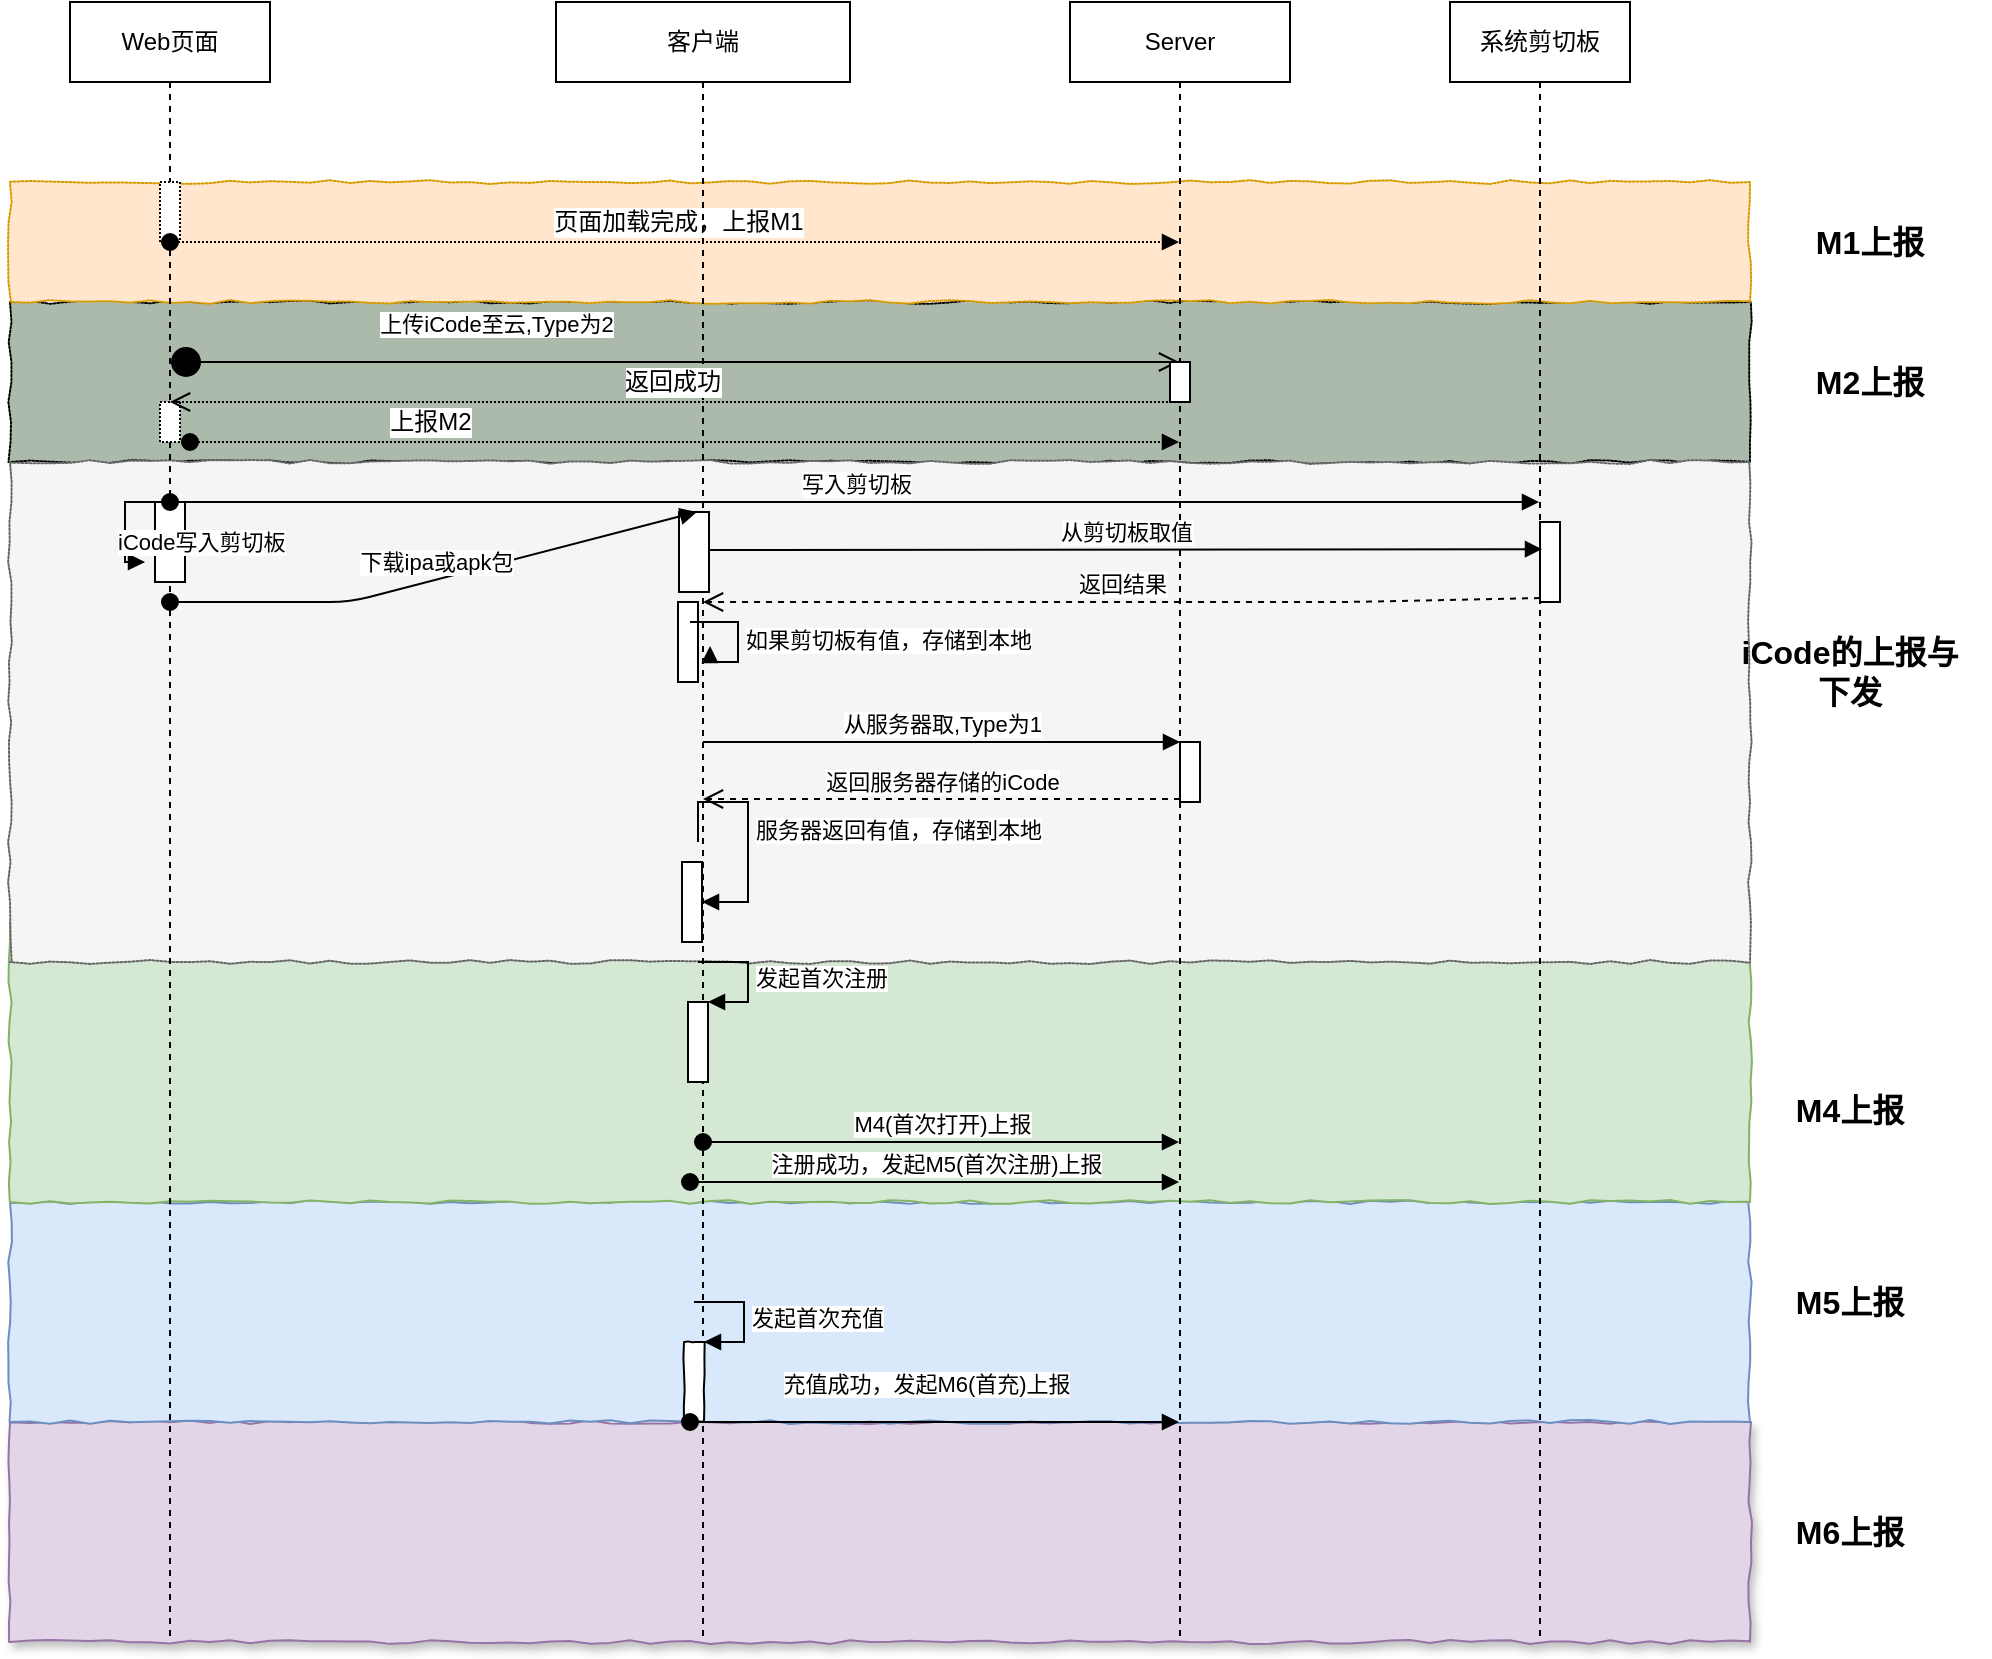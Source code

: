 <mxfile version="10.7.7" type="github"><diagram id="KuDxBfszrxAnam2XZdTy" name="Page-1"><mxGraphModel dx="1394" dy="764" grid="1" gridSize="10" guides="1" tooltips="1" connect="1" arrows="1" fold="1" page="1" pageScale="1" pageWidth="827" pageHeight="1169" math="0" shadow="0"><root><mxCell id="0"/><mxCell id="1" parent="0"/><mxCell id="Y66CrLRCLnVCdqmLz18k-22" value="" style="rounded=0;whiteSpace=wrap;html=1;dashed=1;dashPattern=1 1;comic=1;fillColor=#ABBAAA;" vertex="1" parent="1"><mxGeometry x="90" y="160" width="870" height="80" as="geometry"/></mxCell><mxCell id="Y66CrLRCLnVCdqmLz18k-20" value="" style="rounded=0;whiteSpace=wrap;html=1;dashed=1;dashPattern=1 1;comic=1;fillColor=#ffe6cc;strokeColor=#d79b00;" vertex="1" parent="1"><mxGeometry x="90" y="100" width="870" height="60" as="geometry"/></mxCell><mxCell id="Xbw5VLq4ikStmexM9F53-58" value="" style="rounded=0;whiteSpace=wrap;html=1;shadow=1;comic=1;fillColor=#e1d5e7;strokeColor=#9673a6;" parent="1" vertex="1"><mxGeometry x="90" y="720" width="870" height="110" as="geometry"/></mxCell><mxCell id="Xbw5VLq4ikStmexM9F53-48" value="" style="rounded=0;whiteSpace=wrap;html=1;shadow=0;comic=1;fillColor=#dae8fc;strokeColor=#6c8ebf;" parent="1" vertex="1"><mxGeometry x="90" y="610" width="870" height="110" as="geometry"/></mxCell><mxCell id="Xbw5VLq4ikStmexM9F53-46" value="" style="rounded=0;whiteSpace=wrap;html=1;fillColor=#d5e8d4;shadow=0;strokeColor=#82b366;comic=1;" parent="1" vertex="1"><mxGeometry x="90" y="470" width="870" height="140" as="geometry"/></mxCell><mxCell id="Xbw5VLq4ikStmexM9F53-39" value="" style="rounded=0;whiteSpace=wrap;html=1;fillColor=#f5f5f5;strokeColor=#666666;fontColor=#333333;comic=1;shadow=0;dashed=1;dashPattern=1 1;" parent="1" vertex="1"><mxGeometry x="90" y="240" width="870" height="250" as="geometry"/></mxCell><mxCell id="Xbw5VLq4ikStmexM9F53-1" value="Web页面" style="shape=umlLifeline;perimeter=lifelinePerimeter;whiteSpace=wrap;html=1;container=1;collapsible=0;recursiveResize=0;outlineConnect=0;" parent="1" vertex="1"><mxGeometry x="120" y="10" width="100" height="820" as="geometry"/></mxCell><mxCell id="Xbw5VLq4ikStmexM9F53-19" value="" style="html=1;points=[];perimeter=orthogonalPerimeter;" parent="Xbw5VLq4ikStmexM9F53-1" vertex="1"><mxGeometry x="42.5" y="250" width="15" height="40" as="geometry"/></mxCell><mxCell id="Xbw5VLq4ikStmexM9F53-18" value="iCode写入剪切板" style="edgeStyle=orthogonalEdgeStyle;html=1;align=left;spacingLeft=2;endArrow=block;rounded=0;" parent="Xbw5VLq4ikStmexM9F53-1" edge="1"><mxGeometry x="0.487" y="-8" relative="1" as="geometry"><mxPoint x="50" y="250" as="sourcePoint"/><Array as="points"><mxPoint x="57.5" y="250"/><mxPoint x="27.5" y="250"/><mxPoint x="27.5" y="280"/><mxPoint x="57.5" y="280"/></Array><mxPoint x="37.5" y="280" as="targetPoint"/><mxPoint as="offset"/></mxGeometry></mxCell><mxCell id="Y66CrLRCLnVCdqmLz18k-12" value="" style="html=1;points=[];perimeter=orthogonalPerimeter;dashed=1;dashPattern=1 1;" vertex="1" parent="Xbw5VLq4ikStmexM9F53-1"><mxGeometry x="45" y="200" width="10" height="20" as="geometry"/></mxCell><mxCell id="Y66CrLRCLnVCdqmLz18k-13" value="dispatch" style="html=1;verticalAlign=bottom;startArrow=oval;startFill=1;endArrow=block;startSize=8;dashed=1;dashPattern=1 1;" edge="1" parent="Xbw5VLq4ikStmexM9F53-1" target="Xbw5VLq4ikStmexM9F53-2"><mxGeometry x="-0.515" width="60" relative="1" as="geometry"><mxPoint x="60" y="220" as="sourcePoint"/><mxPoint x="120" y="220" as="targetPoint"/><mxPoint as="offset"/></mxGeometry></mxCell><mxCell id="Y66CrLRCLnVCdqmLz18k-15" value="上报M2" style="text;html=1;resizable=0;points=[];align=center;verticalAlign=middle;labelBackgroundColor=#ffffff;" vertex="1" connectable="0" parent="Y66CrLRCLnVCdqmLz18k-13"><mxGeometry x="-0.401" y="1" relative="1" as="geometry"><mxPoint x="-28" y="-9" as="offset"/></mxGeometry></mxCell><mxCell id="Y66CrLRCLnVCdqmLz18k-17" value="" style="html=1;points=[];perimeter=orthogonalPerimeter;dashed=1;dashPattern=1 1;" vertex="1" parent="Xbw5VLq4ikStmexM9F53-1"><mxGeometry x="45" y="90" width="10" height="30" as="geometry"/></mxCell><mxCell id="Y66CrLRCLnVCdqmLz18k-18" value="dispatch" style="html=1;verticalAlign=bottom;startArrow=oval;startFill=1;endArrow=block;startSize=8;dashed=1;dashPattern=1 1;" edge="1" parent="Xbw5VLq4ikStmexM9F53-1" target="Xbw5VLq4ikStmexM9F53-2"><mxGeometry width="60" relative="1" as="geometry"><mxPoint x="50" y="120" as="sourcePoint"/><mxPoint x="110" y="120" as="targetPoint"/></mxGeometry></mxCell><mxCell id="Y66CrLRCLnVCdqmLz18k-19" value="页面加载完成，上报M1" style="text;html=1;resizable=0;points=[];align=center;verticalAlign=middle;labelBackgroundColor=#ffffff;" vertex="1" connectable="0" parent="Y66CrLRCLnVCdqmLz18k-18"><mxGeometry x="-0.156" relative="1" as="geometry"><mxPoint x="41" y="-10" as="offset"/></mxGeometry></mxCell><mxCell id="Xbw5VLq4ikStmexM9F53-2" value="Server" style="shape=umlLifeline;perimeter=lifelinePerimeter;whiteSpace=wrap;html=1;container=1;collapsible=0;recursiveResize=0;outlineConnect=0;" parent="1" vertex="1"><mxGeometry x="620" y="10" width="110" height="820" as="geometry"/></mxCell><mxCell id="Xbw5VLq4ikStmexM9F53-34" value="" style="html=1;points=[];perimeter=orthogonalPerimeter;" parent="Xbw5VLq4ikStmexM9F53-2" vertex="1"><mxGeometry x="55" y="370" width="10" height="30" as="geometry"/></mxCell><mxCell id="Xbw5VLq4ikStmexM9F53-3" value="客户端" style="shape=umlLifeline;perimeter=lifelinePerimeter;whiteSpace=wrap;html=1;container=1;collapsible=0;recursiveResize=0;outlineConnect=0;" parent="1" vertex="1"><mxGeometry x="363" y="10" width="147" height="820" as="geometry"/></mxCell><mxCell id="Xbw5VLq4ikStmexM9F53-21" value="" style="html=1;points=[];perimeter=orthogonalPerimeter;" parent="Xbw5VLq4ikStmexM9F53-3" vertex="1"><mxGeometry x="61.5" y="255" width="15" height="40" as="geometry"/></mxCell><mxCell id="Xbw5VLq4ikStmexM9F53-32" value="" style="html=1;points=[];perimeter=orthogonalPerimeter;" parent="Xbw5VLq4ikStmexM9F53-3" vertex="1"><mxGeometry x="61" y="300" width="10" height="40" as="geometry"/></mxCell><mxCell id="Xbw5VLq4ikStmexM9F53-33" value="如果剪切板有值，存储到本地" style="edgeStyle=orthogonalEdgeStyle;html=1;align=left;spacingLeft=2;endArrow=block;rounded=0;entryX=1.6;entryY=0.55;entryDx=0;entryDy=0;entryPerimeter=0;" parent="Xbw5VLq4ikStmexM9F53-3" target="Xbw5VLq4ikStmexM9F53-32" edge="1"><mxGeometry relative="1" as="geometry"><mxPoint x="67" y="310" as="sourcePoint"/><Array as="points"><mxPoint x="91" y="310"/><mxPoint x="91" y="330"/><mxPoint x="77" y="330"/></Array><mxPoint x="67" y="320" as="targetPoint"/></mxGeometry></mxCell><mxCell id="Xbw5VLq4ikStmexM9F53-37" value="" style="html=1;points=[];perimeter=orthogonalPerimeter;" parent="Xbw5VLq4ikStmexM9F53-3" vertex="1"><mxGeometry x="63" y="430" width="10" height="40" as="geometry"/></mxCell><mxCell id="Xbw5VLq4ikStmexM9F53-38" value="服务器返回有值，存储到本地" style="edgeStyle=orthogonalEdgeStyle;html=1;align=left;spacingLeft=2;endArrow=block;rounded=0;" parent="Xbw5VLq4ikStmexM9F53-3" edge="1"><mxGeometry relative="1" as="geometry"><mxPoint x="71" y="420" as="sourcePoint"/><Array as="points"><mxPoint x="71" y="400"/><mxPoint x="96" y="400"/><mxPoint x="96" y="450"/><mxPoint x="73" y="450"/></Array><mxPoint x="73" y="450" as="targetPoint"/></mxGeometry></mxCell><mxCell id="Xbw5VLq4ikStmexM9F53-44" value="注册成功，发起M5(首次注册)上报" style="html=1;verticalAlign=bottom;startArrow=oval;startFill=1;endArrow=block;startSize=8;" parent="Xbw5VLq4ikStmexM9F53-3" target="Xbw5VLq4ikStmexM9F53-2" edge="1"><mxGeometry width="60" relative="1" as="geometry"><mxPoint x="67" y="590" as="sourcePoint"/><mxPoint x="127" y="590" as="targetPoint"/></mxGeometry></mxCell><mxCell id="Xbw5VLq4ikStmexM9F53-55" value="" style="html=1;points=[];perimeter=orthogonalPerimeter;rounded=0;shadow=0;comic=1;fillColor=#FFFFFF;" parent="Xbw5VLq4ikStmexM9F53-3" vertex="1"><mxGeometry x="64" y="670" width="10" height="40" as="geometry"/></mxCell><mxCell id="Xbw5VLq4ikStmexM9F53-56" value="发起首次充值" style="edgeStyle=orthogonalEdgeStyle;html=1;align=left;spacingLeft=2;endArrow=block;rounded=0;entryX=1;entryY=0;" parent="Xbw5VLq4ikStmexM9F53-3" target="Xbw5VLq4ikStmexM9F53-55" edge="1"><mxGeometry relative="1" as="geometry"><mxPoint x="69" y="650" as="sourcePoint"/><Array as="points"><mxPoint x="94" y="650"/></Array></mxGeometry></mxCell><mxCell id="Xbw5VLq4ikStmexM9F53-57" value="充值成功，发起M6(首充)上报" style="html=1;verticalAlign=bottom;startArrow=oval;startFill=1;endArrow=block;startSize=8;" parent="Xbw5VLq4ikStmexM9F53-3" target="Xbw5VLq4ikStmexM9F53-2" edge="1"><mxGeometry x="-0.038" y="10" width="60" relative="1" as="geometry"><mxPoint x="67" y="710" as="sourcePoint"/><mxPoint x="127" y="710" as="targetPoint"/><mxPoint as="offset"/></mxGeometry></mxCell><mxCell id="Y66CrLRCLnVCdqmLz18k-1" value="" style="html=1;points=[];perimeter=orthogonalPerimeter;fillColor=#FFFFFF;" vertex="1" parent="Xbw5VLq4ikStmexM9F53-3"><mxGeometry x="66" y="500" width="10" height="40" as="geometry"/></mxCell><mxCell id="Y66CrLRCLnVCdqmLz18k-2" value="发起首次注册" style="edgeStyle=orthogonalEdgeStyle;html=1;align=left;spacingLeft=2;endArrow=block;rounded=0;entryX=1;entryY=0;" edge="1" target="Y66CrLRCLnVCdqmLz18k-1" parent="Xbw5VLq4ikStmexM9F53-3"><mxGeometry relative="1" as="geometry"><mxPoint x="71" y="480" as="sourcePoint"/><Array as="points"><mxPoint x="96" y="480"/></Array></mxGeometry></mxCell><mxCell id="Xbw5VLq4ikStmexM9F53-26" value="系统剪切板" style="shape=umlLifeline;perimeter=lifelinePerimeter;whiteSpace=wrap;html=1;container=1;collapsible=0;recursiveResize=0;outlineConnect=0;" parent="1" vertex="1"><mxGeometry x="810" y="10" width="90" height="820" as="geometry"/></mxCell><mxCell id="Xbw5VLq4ikStmexM9F53-29" value="" style="html=1;points=[];perimeter=orthogonalPerimeter;" parent="Xbw5VLq4ikStmexM9F53-26" vertex="1"><mxGeometry x="45" y="260" width="10" height="40" as="geometry"/></mxCell><mxCell id="Xbw5VLq4ikStmexM9F53-30" value="从剪切板取值" style="html=1;verticalAlign=bottom;endArrow=block;entryX=0.1;entryY=0.34;entryDx=0;entryDy=0;entryPerimeter=0;" parent="1" target="Xbw5VLq4ikStmexM9F53-29" edge="1"><mxGeometry relative="1" as="geometry"><mxPoint x="440" y="284" as="sourcePoint"/><Array as="points"/></mxGeometry></mxCell><mxCell id="Xbw5VLq4ikStmexM9F53-31" value="返回结果" style="html=1;verticalAlign=bottom;endArrow=open;dashed=1;endSize=8;exitX=0;exitY=0.95;" parent="1" source="Xbw5VLq4ikStmexM9F53-29" target="Xbw5VLq4ikStmexM9F53-3" edge="1"><mxGeometry relative="1" as="geometry"><mxPoint x="785" y="426" as="targetPoint"/><Array as="points"><mxPoint x="760" y="310"/></Array></mxGeometry></mxCell><mxCell id="Xbw5VLq4ikStmexM9F53-35" value="从服务器取,Type为1" style="html=1;verticalAlign=bottom;endArrow=block;entryX=0;entryY=0;" parent="1" source="Xbw5VLq4ikStmexM9F53-3" target="Xbw5VLq4ikStmexM9F53-34" edge="1"><mxGeometry relative="1" as="geometry"><mxPoint x="605" y="440" as="sourcePoint"/></mxGeometry></mxCell><mxCell id="Xbw5VLq4ikStmexM9F53-36" value="返回服务器存储的iCode" style="html=1;verticalAlign=bottom;endArrow=open;dashed=1;endSize=8;exitX=0;exitY=0.95;" parent="1" source="Xbw5VLq4ikStmexM9F53-34" target="Xbw5VLq4ikStmexM9F53-3" edge="1"><mxGeometry relative="1" as="geometry"><mxPoint x="605" y="516" as="targetPoint"/></mxGeometry></mxCell><mxCell id="Xbw5VLq4ikStmexM9F53-40" value="&lt;b&gt;&lt;font style=&quot;font-size: 16px&quot;&gt;iCode的上报与下发&lt;/font&gt;&lt;/b&gt;" style="text;html=1;strokeColor=none;fillColor=none;align=center;verticalAlign=middle;whiteSpace=wrap;rounded=0;" parent="1" vertex="1"><mxGeometry x="950" y="325" width="120" height="40" as="geometry"/></mxCell><mxCell id="Xbw5VLq4ikStmexM9F53-41" value="M4(首次打开)上报" style="html=1;verticalAlign=bottom;startArrow=oval;startFill=1;endArrow=block;startSize=8;" parent="1" source="Xbw5VLq4ikStmexM9F53-3" target="Xbw5VLq4ikStmexM9F53-2" edge="1"><mxGeometry width="60" relative="1" as="geometry"><mxPoint x="440" y="570" as="sourcePoint"/><mxPoint x="500" y="570" as="targetPoint"/><Array as="points"><mxPoint x="620" y="580"/></Array></mxGeometry></mxCell><mxCell id="Xbw5VLq4ikStmexM9F53-47" value="&lt;b&gt;&lt;font style=&quot;font-size: 16px&quot;&gt;M4上报&lt;/font&gt;&lt;/b&gt;" style="text;html=1;strokeColor=none;fillColor=none;align=center;verticalAlign=middle;whiteSpace=wrap;rounded=0;" parent="1" vertex="1"><mxGeometry x="950" y="544" width="120" height="40" as="geometry"/></mxCell><mxCell id="Xbw5VLq4ikStmexM9F53-50" value="&lt;b&gt;&lt;font style=&quot;font-size: 16px&quot;&gt;M5上报&lt;/font&gt;&lt;/b&gt;" style="text;html=1;strokeColor=none;fillColor=none;align=center;verticalAlign=middle;whiteSpace=wrap;rounded=0;" parent="1" vertex="1"><mxGeometry x="950" y="640" width="120" height="40" as="geometry"/></mxCell><mxCell id="Xbw5VLq4ikStmexM9F53-59" value="&lt;b&gt;&lt;font style=&quot;font-size: 16px&quot;&gt;M6上报&lt;/font&gt;&lt;/b&gt;" style="text;html=1;strokeColor=none;fillColor=none;align=center;verticalAlign=middle;whiteSpace=wrap;rounded=0;" parent="1" vertex="1"><mxGeometry x="950" y="755" width="120" height="40" as="geometry"/></mxCell><mxCell id="Xbw5VLq4ikStmexM9F53-20" value="下载ipa或apk包" style="html=1;verticalAlign=bottom;startArrow=oval;startFill=1;endArrow=block;startSize=8;entryX=0.6;entryY=0;entryDx=0;entryDy=0;entryPerimeter=0;" parent="1" target="Xbw5VLq4ikStmexM9F53-21" edge="1" source="Xbw5VLq4ikStmexM9F53-1"><mxGeometry width="60" relative="1" as="geometry"><mxPoint x="170" y="220" as="sourcePoint"/><mxPoint x="230" y="220" as="targetPoint"/><Array as="points"><mxPoint x="260" y="310"/></Array></mxGeometry></mxCell><mxCell id="Xbw5VLq4ikStmexM9F53-27" value="写入剪切板" style="html=1;verticalAlign=bottom;startArrow=oval;startFill=1;endArrow=block;startSize=8;" parent="1" target="Xbw5VLq4ikStmexM9F53-26" edge="1" source="Xbw5VLq4ikStmexM9F53-1"><mxGeometry width="60" relative="1" as="geometry"><mxPoint x="170" y="170" as="sourcePoint"/><mxPoint x="230" y="170" as="targetPoint"/><Array as="points"><mxPoint x="320" y="260"/></Array></mxGeometry></mxCell><mxCell id="Xbw5VLq4ikStmexM9F53-12" value="上传iCode至云,Type为2" style="html=1;verticalAlign=bottom;startArrow=circle;startFill=1;endArrow=open;startSize=6;endSize=8;" parent="1" target="Xbw5VLq4ikStmexM9F53-2" edge="1" source="Xbw5VLq4ikStmexM9F53-1"><mxGeometry x="-0.354" y="10" width="80" relative="1" as="geometry"><mxPoint x="160" y="210" as="sourcePoint"/><mxPoint x="250" y="100" as="targetPoint"/><mxPoint as="offset"/><Array as="points"><mxPoint x="170" y="190"/></Array></mxGeometry></mxCell><mxCell id="Y66CrLRCLnVCdqmLz18k-6" value="" style="html=1;points=[];perimeter=orthogonalPerimeter;" vertex="1" parent="1"><mxGeometry x="670" y="190" width="10" height="20" as="geometry"/></mxCell><mxCell id="Y66CrLRCLnVCdqmLz18k-11" value="return" style="html=1;verticalAlign=bottom;endArrow=open;dashed=1;endSize=8;dashPattern=1 1;exitX=0.1;exitY=1;exitDx=0;exitDy=0;exitPerimeter=0;" edge="1" parent="1" source="Y66CrLRCLnVCdqmLz18k-6" target="Xbw5VLq4ikStmexM9F53-1"><mxGeometry relative="1" as="geometry"><mxPoint x="670" y="220" as="sourcePoint"/><mxPoint x="590" y="220" as="targetPoint"/></mxGeometry></mxCell><mxCell id="Y66CrLRCLnVCdqmLz18k-14" value="返回成功" style="text;html=1;resizable=0;points=[];align=center;verticalAlign=middle;labelBackgroundColor=#ffffff;" vertex="1" connectable="0" parent="Y66CrLRCLnVCdqmLz18k-11"><mxGeometry x="0.428" y="3" relative="1" as="geometry"><mxPoint x="107" y="-13" as="offset"/></mxGeometry></mxCell><mxCell id="Y66CrLRCLnVCdqmLz18k-21" value="&lt;b&gt;&lt;font style=&quot;font-size: 16px&quot;&gt;M1上报&lt;/font&gt;&lt;/b&gt;" style="text;html=1;strokeColor=none;fillColor=none;align=center;verticalAlign=middle;whiteSpace=wrap;rounded=0;" vertex="1" parent="1"><mxGeometry x="960" y="110" width="120" height="40" as="geometry"/></mxCell><mxCell id="Y66CrLRCLnVCdqmLz18k-23" value="&lt;b&gt;&lt;font style=&quot;font-size: 16px&quot;&gt;M2上报&lt;/font&gt;&lt;/b&gt;" style="text;html=1;strokeColor=none;fillColor=none;align=center;verticalAlign=middle;whiteSpace=wrap;rounded=0;" vertex="1" parent="1"><mxGeometry x="960" y="180" width="120" height="40" as="geometry"/></mxCell></root></mxGraphModel></diagram></mxfile>